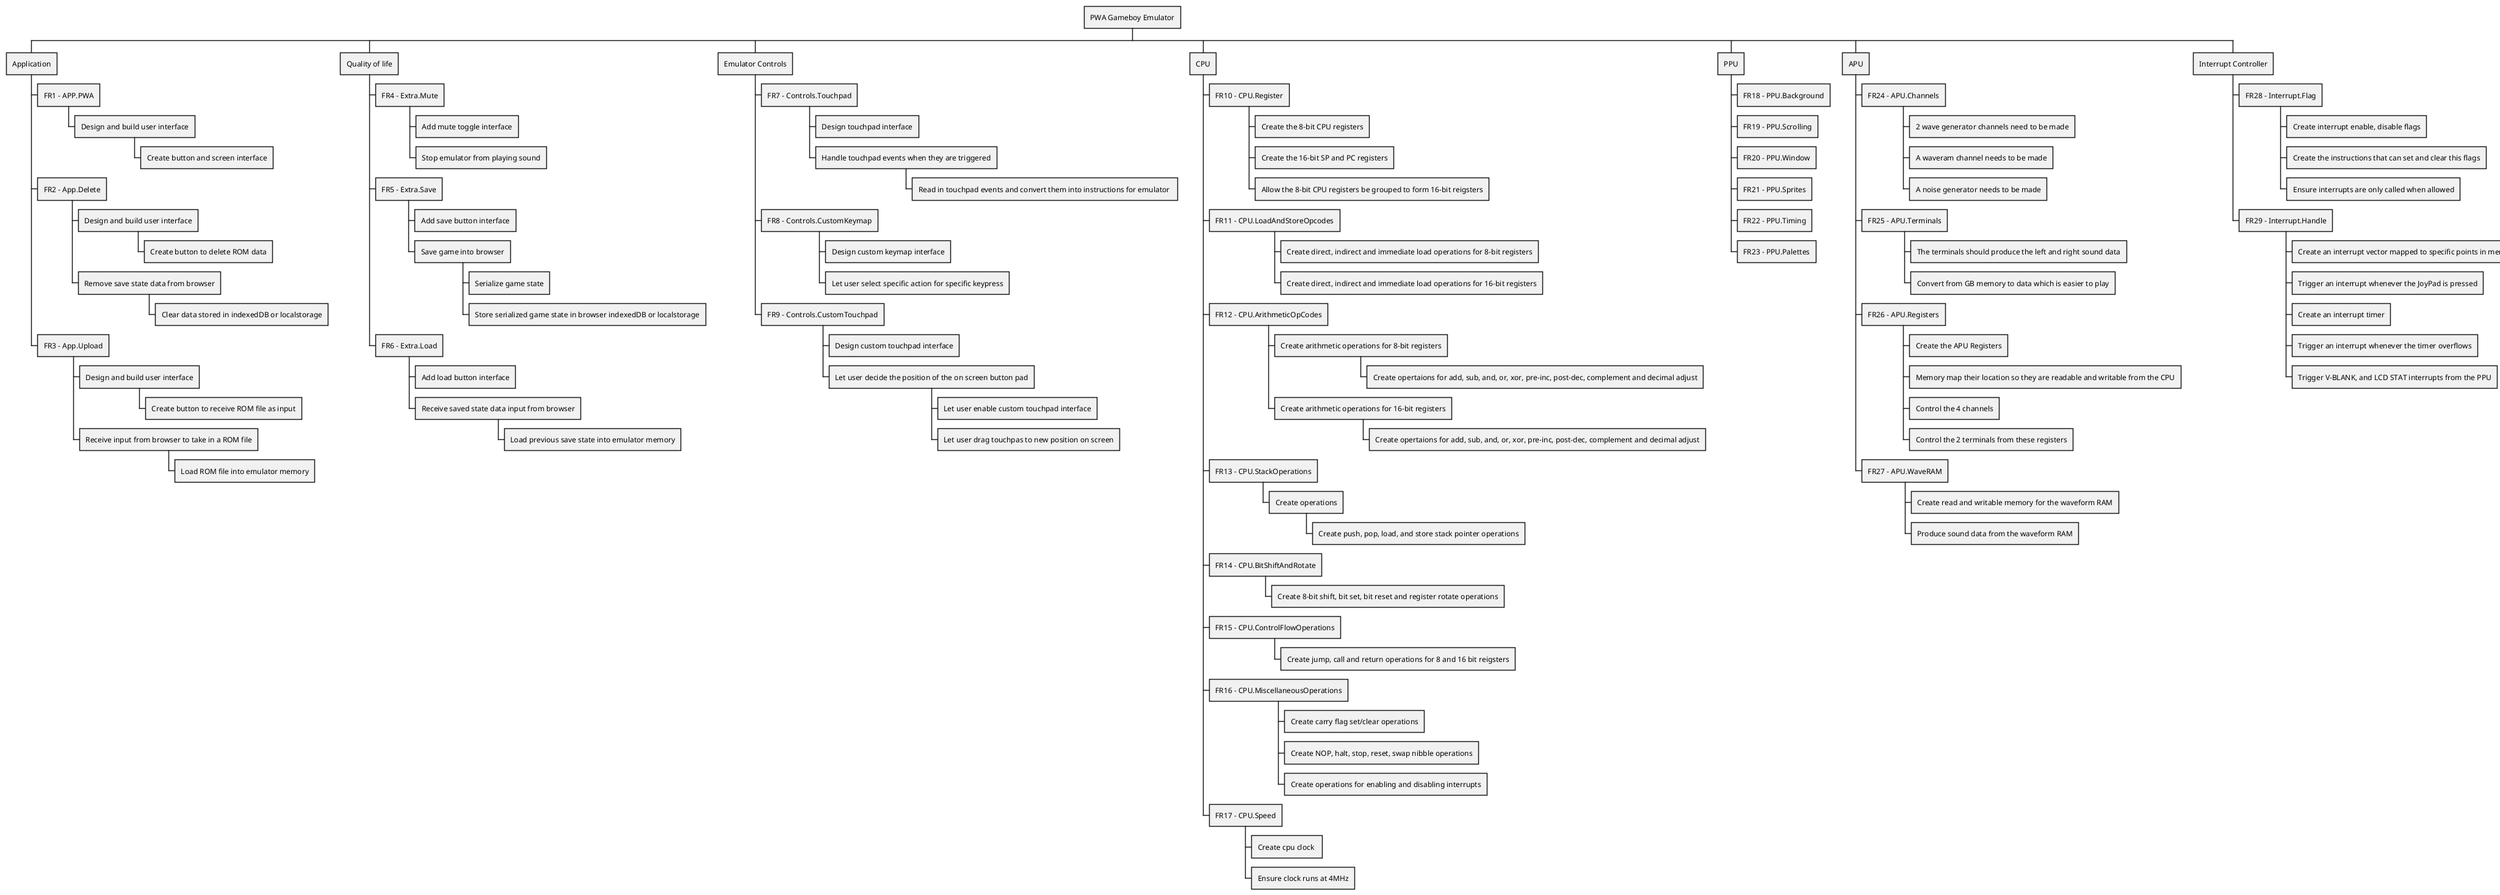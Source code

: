 @startwbs
* PWA Gameboy Emulator
** Application
*** FR1 - APP.PWA
**** Design and build user interface
***** Create button and screen interface
*** FR2 - App.Delete
**** Design and build user interface
***** Create button to delete ROM data
**** Remove save state data from browser
***** Clear data stored in indexedDB or localstorage
*** FR3 - App.Upload
**** Design and build user interface
***** Create button to receive ROM file as input
**** Receive input from browser to take in a ROM file
***** Load ROM file into emulator memory
** Quality of life
*** FR4 - Extra.Mute
**** Add mute toggle interface
**** Stop emulator from playing sound
*** FR5 - Extra.Save
**** Add save button interface
**** Save game into browser
***** Serialize game state
***** Store serialized game state in browser indexedDB or localstorage
*** FR6 - Extra.Load
**** Add load button interface
**** Receive saved state data input from browser
***** Load previous save state into emulator memory
** Emulator Controls
*** FR7 - Controls.Touchpad
**** Design touchpad interface
**** Handle touchpad events when they are triggered
***** Read in touchpad events and convert them into instructions for emulator 
*** FR8 - Controls.CustomKeymap
**** Design custom keymap interface
**** Let user select specific action for specific keypress
*** FR9 - Controls.CustomTouchpad
**** Design custom touchpad interface
**** Let user decide the position of the on screen button pad
***** Let user enable custom touchpad interface
***** Let user drag touchpas to new position on screen
** CPU
*** FR10 - CPU.Register
**** Create the 8-bit CPU registers
**** Create the 16-bit SP and PC registers
**** Allow the 8-bit CPU registers be grouped to form 16-bit reigsters
*** FR11 - CPU.LoadAndStoreOpcodes
**** Create direct, indirect and immediate load operations for 8-bit registers
**** Create direct, indirect and immediate load operations for 16-bit registers
*** FR12 - CPU.ArithmeticOpCodes
**** Create arithmetic operations for 8-bit registers
***** Create opertaions for add, sub, and, or, xor, pre-inc, post-dec, complement and decimal adjust
**** Create arithmetic operations for 16-bit registers
***** Create opertaions for add, sub, and, or, xor, pre-inc, post-dec, complement and decimal adjust
*** FR13 - CPU.StackOperations
**** Create operations
***** Create push, pop, load, and store stack pointer operations
*** FR14 - CPU.BitShiftAndRotate
**** Create 8-bit shift, bit set, bit reset and register rotate operations
*** FR15 - CPU.ControlFlowOperations
**** Create jump, call and return operations for 8 and 16 bit reigsters
*** FR16 - CPU.MiscellaneousOperations
**** Create carry flag set/clear operations
**** Create NOP, halt, stop, reset, swap nibble operations
**** Create operations for enabling and disabling interrupts
*** FR17 - CPU.Speed
**** Create cpu clock 
**** Ensure clock runs at 4MHz
** PPU
*** FR18 - PPU.Background
*** FR19 - PPU.Scrolling
*** FR20 - PPU.Window
*** FR21 - PPU.Sprites
*** FR22 - PPU.Timing
*** FR23 - PPU.Palettes
** APU
*** FR24 - APU.Channels
**** 2 wave generator channels need to be made
**** A waveram channel needs to be made
**** A noise generator needs to be made
*** FR25 - APU.Terminals
**** The terminals should produce the left and right sound data
**** Convert from GB memory to data which is easier to play
*** FR26 - APU.Registers
**** Create the APU Registers
**** Memory map their location so they are readable and writable from the CPU
**** Control the 4 channels
**** Control the 2 terminals from these registers
*** FR27 - APU.WaveRAM
**** Create read and writable memory for the waveform RAM
**** Produce sound data from the waveform RAM
** Interrupt Controller
*** FR28 - Interrupt.Flag
**** Create interrupt enable, disable flags
**** Create the instructions that can set and clear this flags
**** Ensure interrupts are only called when allowed
*** FR29 - Interrupt.Handle
**** Create an interrupt vector mapped to specific points in memory
**** Trigger an interrupt whenever the JoyPad is pressed
**** Create an interrupt timer
**** Trigger an interrupt whenever the timer overflows
**** Trigger V-BLANK, and LCD STAT interrupts from the PPU
@endwbs
